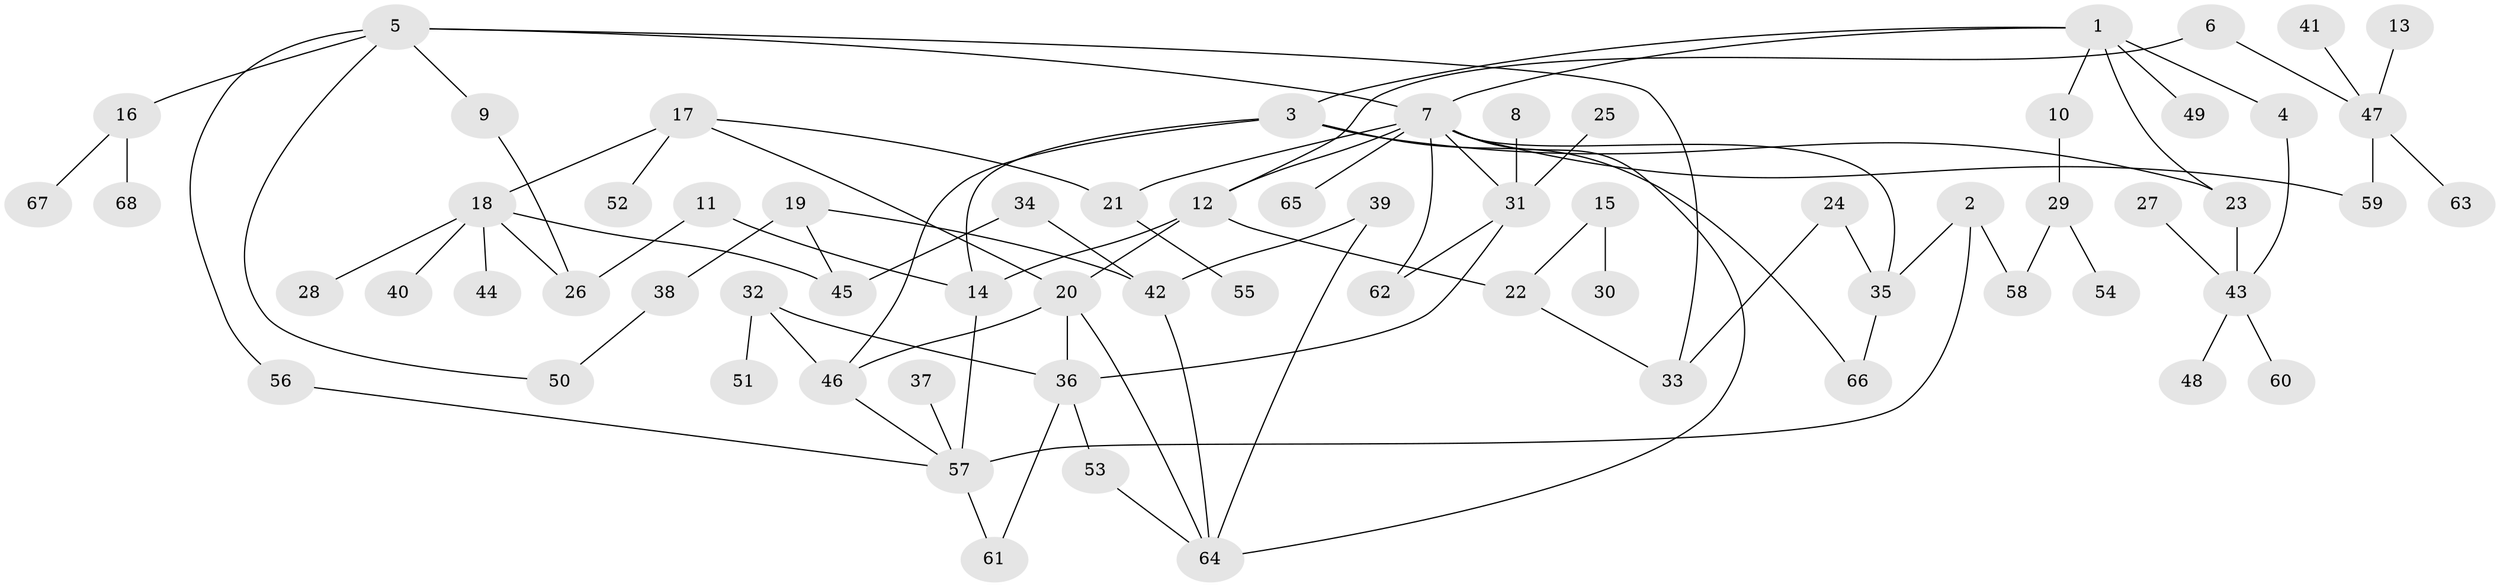 // original degree distribution, {7: 0.03676470588235294, 9: 0.007352941176470588, 5: 0.03676470588235294, 4: 0.09558823529411764, 6: 0.007352941176470588, 3: 0.19852941176470587, 2: 0.23529411764705882, 1: 0.38235294117647056}
// Generated by graph-tools (version 1.1) at 2025/01/03/09/25 03:01:04]
// undirected, 68 vertices, 92 edges
graph export_dot {
graph [start="1"]
  node [color=gray90,style=filled];
  1;
  2;
  3;
  4;
  5;
  6;
  7;
  8;
  9;
  10;
  11;
  12;
  13;
  14;
  15;
  16;
  17;
  18;
  19;
  20;
  21;
  22;
  23;
  24;
  25;
  26;
  27;
  28;
  29;
  30;
  31;
  32;
  33;
  34;
  35;
  36;
  37;
  38;
  39;
  40;
  41;
  42;
  43;
  44;
  45;
  46;
  47;
  48;
  49;
  50;
  51;
  52;
  53;
  54;
  55;
  56;
  57;
  58;
  59;
  60;
  61;
  62;
  63;
  64;
  65;
  66;
  67;
  68;
  1 -- 3 [weight=1.0];
  1 -- 4 [weight=1.0];
  1 -- 7 [weight=1.0];
  1 -- 10 [weight=1.0];
  1 -- 23 [weight=1.0];
  1 -- 49 [weight=1.0];
  2 -- 35 [weight=1.0];
  2 -- 57 [weight=1.0];
  2 -- 58 [weight=1.0];
  3 -- 14 [weight=1.0];
  3 -- 23 [weight=1.0];
  3 -- 46 [weight=1.0];
  3 -- 66 [weight=1.0];
  4 -- 43 [weight=1.0];
  5 -- 7 [weight=1.0];
  5 -- 9 [weight=1.0];
  5 -- 16 [weight=1.0];
  5 -- 33 [weight=1.0];
  5 -- 50 [weight=1.0];
  5 -- 56 [weight=1.0];
  6 -- 12 [weight=1.0];
  6 -- 47 [weight=1.0];
  7 -- 12 [weight=1.0];
  7 -- 21 [weight=1.0];
  7 -- 31 [weight=1.0];
  7 -- 35 [weight=1.0];
  7 -- 59 [weight=1.0];
  7 -- 62 [weight=1.0];
  7 -- 64 [weight=1.0];
  7 -- 65 [weight=1.0];
  8 -- 31 [weight=1.0];
  9 -- 26 [weight=1.0];
  10 -- 29 [weight=1.0];
  11 -- 14 [weight=1.0];
  11 -- 26 [weight=1.0];
  12 -- 14 [weight=1.0];
  12 -- 20 [weight=1.0];
  12 -- 22 [weight=1.0];
  13 -- 47 [weight=1.0];
  14 -- 57 [weight=2.0];
  15 -- 22 [weight=1.0];
  15 -- 30 [weight=1.0];
  16 -- 67 [weight=1.0];
  16 -- 68 [weight=1.0];
  17 -- 18 [weight=1.0];
  17 -- 20 [weight=1.0];
  17 -- 21 [weight=1.0];
  17 -- 52 [weight=1.0];
  18 -- 26 [weight=1.0];
  18 -- 28 [weight=1.0];
  18 -- 40 [weight=1.0];
  18 -- 44 [weight=1.0];
  18 -- 45 [weight=1.0];
  19 -- 38 [weight=1.0];
  19 -- 42 [weight=2.0];
  19 -- 45 [weight=1.0];
  20 -- 36 [weight=1.0];
  20 -- 46 [weight=1.0];
  20 -- 64 [weight=1.0];
  21 -- 55 [weight=1.0];
  22 -- 33 [weight=1.0];
  23 -- 43 [weight=1.0];
  24 -- 33 [weight=1.0];
  24 -- 35 [weight=1.0];
  25 -- 31 [weight=1.0];
  27 -- 43 [weight=1.0];
  29 -- 54 [weight=1.0];
  29 -- 58 [weight=1.0];
  31 -- 36 [weight=1.0];
  31 -- 62 [weight=1.0];
  32 -- 36 [weight=1.0];
  32 -- 46 [weight=1.0];
  32 -- 51 [weight=1.0];
  34 -- 42 [weight=1.0];
  34 -- 45 [weight=1.0];
  35 -- 66 [weight=1.0];
  36 -- 53 [weight=1.0];
  36 -- 61 [weight=1.0];
  37 -- 57 [weight=1.0];
  38 -- 50 [weight=1.0];
  39 -- 42 [weight=1.0];
  39 -- 64 [weight=1.0];
  41 -- 47 [weight=1.0];
  42 -- 64 [weight=1.0];
  43 -- 48 [weight=1.0];
  43 -- 60 [weight=1.0];
  46 -- 57 [weight=1.0];
  47 -- 59 [weight=1.0];
  47 -- 63 [weight=1.0];
  53 -- 64 [weight=1.0];
  56 -- 57 [weight=1.0];
  57 -- 61 [weight=1.0];
}
